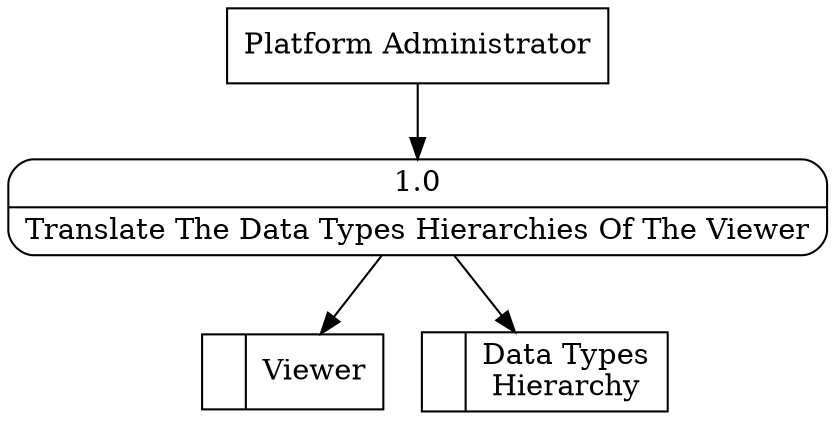digraph dfd2{ 
node[shape=record]
200 [label="<f0>  |<f1> Viewer " ];
201 [label="<f0>  |<f1> Data Types\nHierarchy " ];
202 [label="Platform Administrator" shape=box];
203 [label="{<f0> 1.0|<f1> Translate The Data Types Hierarchies Of The Viewer }" shape=Mrecord];
202 -> 203
203 -> 201
203 -> 200
}